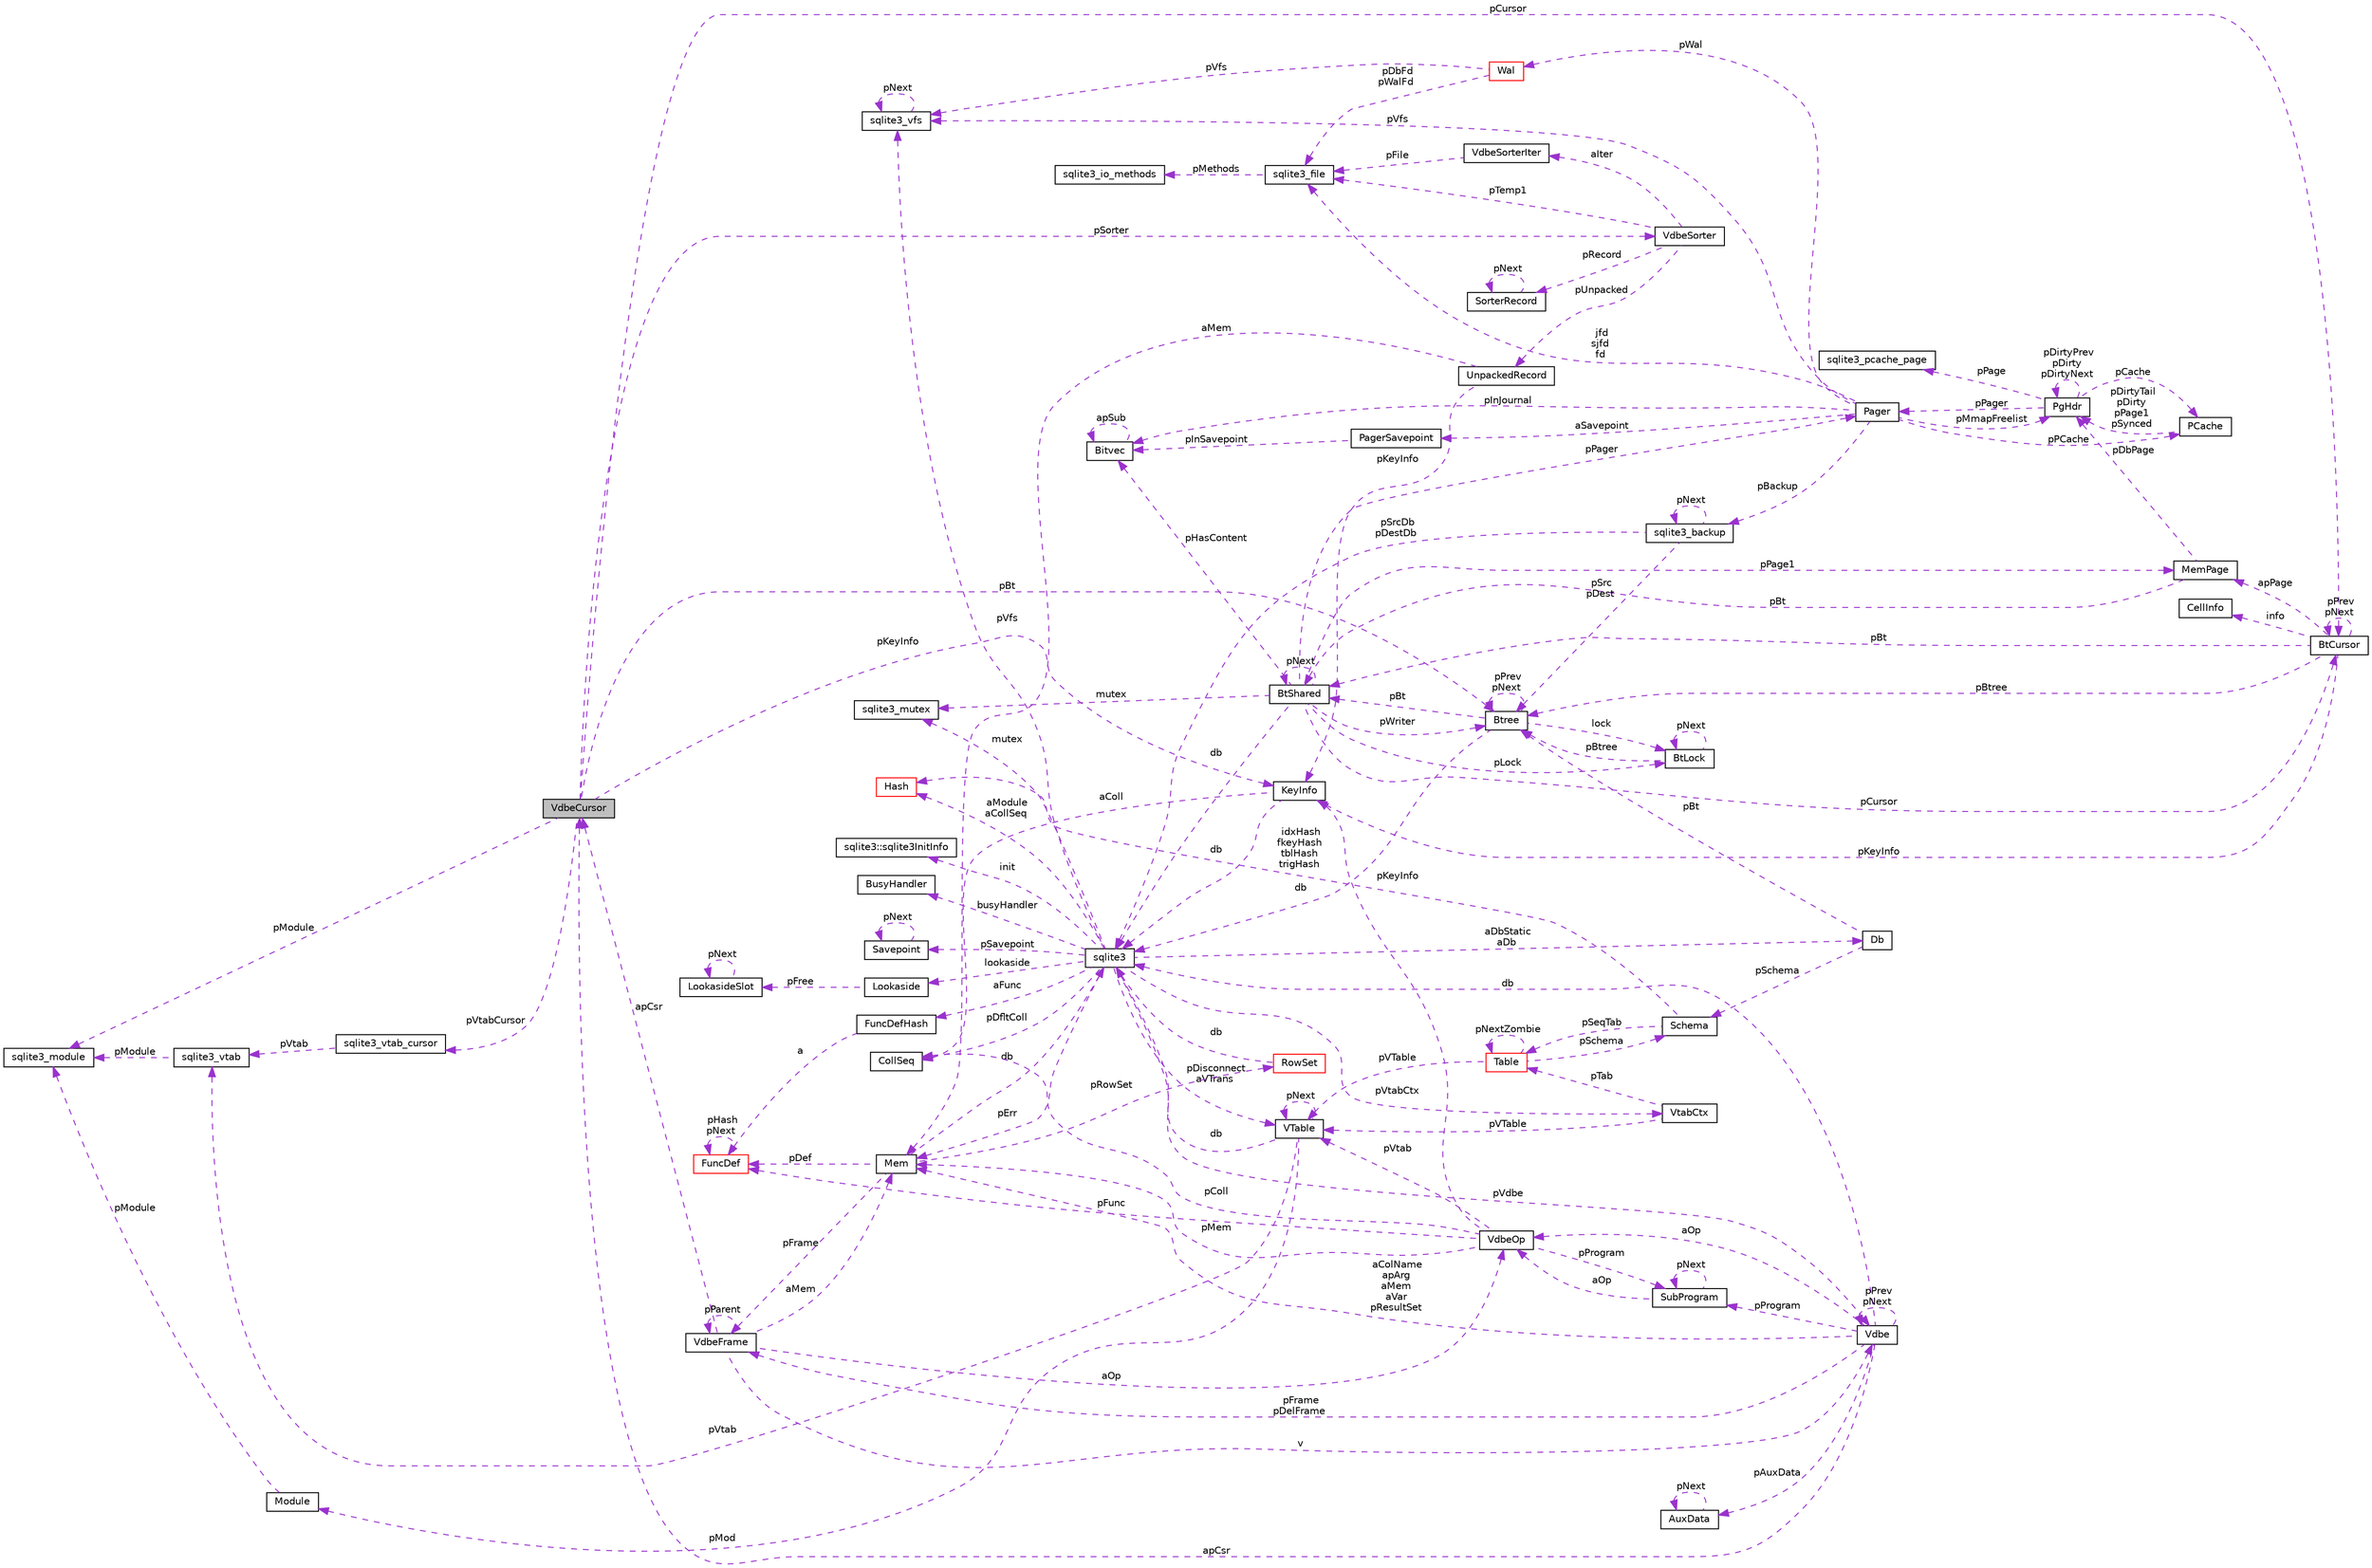 digraph G
{
 // INTERACTIVE_SVG=YES
  edge [fontname="Helvetica",fontsize="10",labelfontname="Helvetica",labelfontsize="10"];
  node [fontname="Helvetica",fontsize="10",shape=record];
  rankdir="LR";
  Node1 [label="VdbeCursor",height=0.2,width=0.4,color="black", fillcolor="grey75", style="filled" fontcolor="black"];
  Node2 -> Node1 [dir="back",color="darkorchid3",fontsize="10",style="dashed",label=" pCursor" ,fontname="Helvetica"];
  Node2 [label="BtCursor",height=0.2,width=0.4,color="black", fillcolor="white", style="filled",URL="$db/d2c/struct_bt_cursor.html"];
  Node2 -> Node2 [dir="back",color="darkorchid3",fontsize="10",style="dashed",label=" pPrev\npNext" ,fontname="Helvetica"];
  Node3 -> Node2 [dir="back",color="darkorchid3",fontsize="10",style="dashed",label=" info" ,fontname="Helvetica"];
  Node3 [label="CellInfo",height=0.2,width=0.4,color="black", fillcolor="white", style="filled",URL="$de/dbe/struct_cell_info.html"];
  Node4 -> Node2 [dir="back",color="darkorchid3",fontsize="10",style="dashed",label=" pBt" ,fontname="Helvetica"];
  Node4 [label="BtShared",height=0.2,width=0.4,color="black", fillcolor="white", style="filled",URL="$d3/d1f/struct_bt_shared.html"];
  Node2 -> Node4 [dir="back",color="darkorchid3",fontsize="10",style="dashed",label=" pCursor" ,fontname="Helvetica"];
  Node4 -> Node4 [dir="back",color="darkorchid3",fontsize="10",style="dashed",label=" pNext" ,fontname="Helvetica"];
  Node5 -> Node4 [dir="back",color="darkorchid3",fontsize="10",style="dashed",label=" db" ,fontname="Helvetica"];
  Node5 [label="sqlite3",height=0.2,width=0.4,color="black", fillcolor="white", style="filled",URL="$d9/dcd/structsqlite3.html"];
  Node6 -> Node5 [dir="back",color="darkorchid3",fontsize="10",style="dashed",label=" pErr" ,fontname="Helvetica"];
  Node6 [label="Mem",height=0.2,width=0.4,color="black", fillcolor="white", style="filled",URL="$df/d48/struct_mem.html"];
  Node5 -> Node6 [dir="back",color="darkorchid3",fontsize="10",style="dashed",label=" db" ,fontname="Helvetica"];
  Node7 -> Node6 [dir="back",color="darkorchid3",fontsize="10",style="dashed",label=" pFrame" ,fontname="Helvetica"];
  Node7 [label="VdbeFrame",height=0.2,width=0.4,color="black", fillcolor="white", style="filled",URL="$de/d74/struct_vdbe_frame.html"];
  Node6 -> Node7 [dir="back",color="darkorchid3",fontsize="10",style="dashed",label=" aMem" ,fontname="Helvetica"];
  Node8 -> Node7 [dir="back",color="darkorchid3",fontsize="10",style="dashed",label=" v" ,fontname="Helvetica"];
  Node8 [label="Vdbe",height=0.2,width=0.4,color="black", fillcolor="white", style="filled",URL="$db/df8/struct_vdbe.html"];
  Node8 -> Node8 [dir="back",color="darkorchid3",fontsize="10",style="dashed",label=" pPrev\npNext" ,fontname="Helvetica"];
  Node6 -> Node8 [dir="back",color="darkorchid3",fontsize="10",style="dashed",label=" aColName\napArg\naMem\naVar\npResultSet" ,fontname="Helvetica"];
  Node5 -> Node8 [dir="back",color="darkorchid3",fontsize="10",style="dashed",label=" db" ,fontname="Helvetica"];
  Node7 -> Node8 [dir="back",color="darkorchid3",fontsize="10",style="dashed",label=" pFrame\npDelFrame" ,fontname="Helvetica"];
  Node9 -> Node8 [dir="back",color="darkorchid3",fontsize="10",style="dashed",label=" pAuxData" ,fontname="Helvetica"];
  Node9 [label="AuxData",height=0.2,width=0.4,color="black", fillcolor="white", style="filled",URL="$d5/d59/struct_aux_data.html"];
  Node9 -> Node9 [dir="back",color="darkorchid3",fontsize="10",style="dashed",label=" pNext" ,fontname="Helvetica"];
  Node10 -> Node8 [dir="back",color="darkorchid3",fontsize="10",style="dashed",label=" pProgram" ,fontname="Helvetica"];
  Node10 [label="SubProgram",height=0.2,width=0.4,color="black", fillcolor="white", style="filled",URL="$d4/d16/struct_sub_program.html"];
  Node10 -> Node10 [dir="back",color="darkorchid3",fontsize="10",style="dashed",label=" pNext" ,fontname="Helvetica"];
  Node11 -> Node10 [dir="back",color="darkorchid3",fontsize="10",style="dashed",label=" aOp" ,fontname="Helvetica"];
  Node11 [label="VdbeOp",height=0.2,width=0.4,color="black", fillcolor="white", style="filled",URL="$d2/dd9/struct_vdbe_op.html"];
  Node6 -> Node11 [dir="back",color="darkorchid3",fontsize="10",style="dashed",label=" pMem" ,fontname="Helvetica"];
  Node12 -> Node11 [dir="back",color="darkorchid3",fontsize="10",style="dashed",label=" pColl" ,fontname="Helvetica"];
  Node12 [label="CollSeq",height=0.2,width=0.4,color="black", fillcolor="white", style="filled",URL="$d0/d7d/struct_coll_seq.html"];
  Node13 -> Node11 [dir="back",color="darkorchid3",fontsize="10",style="dashed",label=" pVtab" ,fontname="Helvetica"];
  Node13 [label="VTable",height=0.2,width=0.4,color="black", fillcolor="white", style="filled",URL="$db/d7e/struct_v_table.html"];
  Node5 -> Node13 [dir="back",color="darkorchid3",fontsize="10",style="dashed",label=" db" ,fontname="Helvetica"];
  Node13 -> Node13 [dir="back",color="darkorchid3",fontsize="10",style="dashed",label=" pNext" ,fontname="Helvetica"];
  Node14 -> Node13 [dir="back",color="darkorchid3",fontsize="10",style="dashed",label=" pMod" ,fontname="Helvetica"];
  Node14 [label="Module",height=0.2,width=0.4,color="black", fillcolor="white", style="filled",URL="$d0/d3b/struct_module.html"];
  Node15 -> Node14 [dir="back",color="darkorchid3",fontsize="10",style="dashed",label=" pModule" ,fontname="Helvetica"];
  Node15 [label="sqlite3_module",height=0.2,width=0.4,color="black", fillcolor="white", style="filled",URL="$dd/de4/structsqlite3__module.html"];
  Node16 -> Node13 [dir="back",color="darkorchid3",fontsize="10",style="dashed",label=" pVtab" ,fontname="Helvetica"];
  Node16 [label="sqlite3_vtab",height=0.2,width=0.4,color="black", fillcolor="white", style="filled",URL="$d3/d12/structsqlite3__vtab.html"];
  Node15 -> Node16 [dir="back",color="darkorchid3",fontsize="10",style="dashed",label=" pModule" ,fontname="Helvetica"];
  Node10 -> Node11 [dir="back",color="darkorchid3",fontsize="10",style="dashed",label=" pProgram" ,fontname="Helvetica"];
  Node17 -> Node11 [dir="back",color="darkorchid3",fontsize="10",style="dashed",label=" pKeyInfo" ,fontname="Helvetica"];
  Node17 [label="KeyInfo",height=0.2,width=0.4,color="black", fillcolor="white", style="filled",URL="$dc/d2f/struct_key_info.html"];
  Node5 -> Node17 [dir="back",color="darkorchid3",fontsize="10",style="dashed",label=" db" ,fontname="Helvetica"];
  Node12 -> Node17 [dir="back",color="darkorchid3",fontsize="10",style="dashed",label=" aColl" ,fontname="Helvetica"];
  Node18 -> Node11 [dir="back",color="darkorchid3",fontsize="10",style="dashed",label=" pFunc" ,fontname="Helvetica"];
  Node18 [label="FuncDef",height=0.2,width=0.4,color="red", fillcolor="white", style="filled",URL="$df/d38/struct_func_def.html"];
  Node18 -> Node18 [dir="back",color="darkorchid3",fontsize="10",style="dashed",label=" pHash\npNext" ,fontname="Helvetica"];
  Node1 -> Node8 [dir="back",color="darkorchid3",fontsize="10",style="dashed",label=" apCsr" ,fontname="Helvetica"];
  Node11 -> Node8 [dir="back",color="darkorchid3",fontsize="10",style="dashed",label=" aOp" ,fontname="Helvetica"];
  Node7 -> Node7 [dir="back",color="darkorchid3",fontsize="10",style="dashed",label=" pParent" ,fontname="Helvetica"];
  Node1 -> Node7 [dir="back",color="darkorchid3",fontsize="10",style="dashed",label=" apCsr" ,fontname="Helvetica"];
  Node11 -> Node7 [dir="back",color="darkorchid3",fontsize="10",style="dashed",label=" aOp" ,fontname="Helvetica"];
  Node19 -> Node6 [dir="back",color="darkorchid3",fontsize="10",style="dashed",label=" pRowSet" ,fontname="Helvetica"];
  Node19 [label="RowSet",height=0.2,width=0.4,color="red", fillcolor="white", style="filled",URL="$d5/d67/struct_row_set.html"];
  Node5 -> Node19 [dir="back",color="darkorchid3",fontsize="10",style="dashed",label=" db" ,fontname="Helvetica"];
  Node18 -> Node6 [dir="back",color="darkorchid3",fontsize="10",style="dashed",label=" pDef" ,fontname="Helvetica"];
  Node8 -> Node5 [dir="back",color="darkorchid3",fontsize="10",style="dashed",label=" pVdbe" ,fontname="Helvetica"];
  Node20 -> Node5 [dir="back",color="darkorchid3",fontsize="10",style="dashed",label=" pSavepoint" ,fontname="Helvetica"];
  Node20 [label="Savepoint",height=0.2,width=0.4,color="black", fillcolor="white", style="filled",URL="$db/dde/struct_savepoint.html"];
  Node20 -> Node20 [dir="back",color="darkorchid3",fontsize="10",style="dashed",label=" pNext" ,fontname="Helvetica"];
  Node21 -> Node5 [dir="back",color="darkorchid3",fontsize="10",style="dashed",label=" aFunc" ,fontname="Helvetica"];
  Node21 [label="FuncDefHash",height=0.2,width=0.4,color="black", fillcolor="white", style="filled",URL="$db/dfc/struct_func_def_hash.html"];
  Node18 -> Node21 [dir="back",color="darkorchid3",fontsize="10",style="dashed",label=" a" ,fontname="Helvetica"];
  Node22 -> Node5 [dir="back",color="darkorchid3",fontsize="10",style="dashed",label=" lookaside" ,fontname="Helvetica"];
  Node22 [label="Lookaside",height=0.2,width=0.4,color="black", fillcolor="white", style="filled",URL="$d4/d8a/struct_lookaside.html"];
  Node23 -> Node22 [dir="back",color="darkorchid3",fontsize="10",style="dashed",label=" pFree" ,fontname="Helvetica"];
  Node23 [label="LookasideSlot",height=0.2,width=0.4,color="black", fillcolor="white", style="filled",URL="$dd/d17/struct_lookaside_slot.html"];
  Node23 -> Node23 [dir="back",color="darkorchid3",fontsize="10",style="dashed",label=" pNext" ,fontname="Helvetica"];
  Node24 -> Node5 [dir="back",color="darkorchid3",fontsize="10",style="dashed",label=" mutex" ,fontname="Helvetica"];
  Node24 [label="sqlite3_mutex",height=0.2,width=0.4,color="black", fillcolor="white", style="filled",URL="$d5/d3c/structsqlite3__mutex.html"];
  Node25 -> Node5 [dir="back",color="darkorchid3",fontsize="10",style="dashed",label=" pVfs" ,fontname="Helvetica"];
  Node25 [label="sqlite3_vfs",height=0.2,width=0.4,color="black", fillcolor="white", style="filled",URL="$d3/d36/structsqlite3__vfs.html"];
  Node25 -> Node25 [dir="back",color="darkorchid3",fontsize="10",style="dashed",label=" pNext" ,fontname="Helvetica"];
  Node26 -> Node5 [dir="back",color="darkorchid3",fontsize="10",style="dashed",label=" init" ,fontname="Helvetica"];
  Node26 [label="sqlite3::sqlite3InitInfo",height=0.2,width=0.4,color="black", fillcolor="white", style="filled",URL="$d7/d84/structsqlite3_1_1sqlite3_init_info.html"];
  Node27 -> Node5 [dir="back",color="darkorchid3",fontsize="10",style="dashed",label=" busyHandler" ,fontname="Helvetica"];
  Node27 [label="BusyHandler",height=0.2,width=0.4,color="black", fillcolor="white", style="filled",URL="$d4/d89/struct_busy_handler.html"];
  Node28 -> Node5 [dir="back",color="darkorchid3",fontsize="10",style="dashed",label=" pVtabCtx" ,fontname="Helvetica"];
  Node28 [label="VtabCtx",height=0.2,width=0.4,color="black", fillcolor="white", style="filled",URL="$de/dae/struct_vtab_ctx.html"];
  Node13 -> Node28 [dir="back",color="darkorchid3",fontsize="10",style="dashed",label=" pVTable" ,fontname="Helvetica"];
  Node29 -> Node28 [dir="back",color="darkorchid3",fontsize="10",style="dashed",label=" pTab" ,fontname="Helvetica"];
  Node29 [label="Table",height=0.2,width=0.4,color="red", fillcolor="white", style="filled",URL="$d5/d0d/struct_table.html"];
  Node30 -> Node29 [dir="back",color="darkorchid3",fontsize="10",style="dashed",label=" pSchema" ,fontname="Helvetica"];
  Node30 [label="Schema",height=0.2,width=0.4,color="black", fillcolor="white", style="filled",URL="$df/d15/struct_schema.html"];
  Node29 -> Node30 [dir="back",color="darkorchid3",fontsize="10",style="dashed",label=" pSeqTab" ,fontname="Helvetica"];
  Node31 -> Node30 [dir="back",color="darkorchid3",fontsize="10",style="dashed",label=" idxHash\nfkeyHash\ntblHash\ntrigHash" ,fontname="Helvetica"];
  Node31 [label="Hash",height=0.2,width=0.4,color="red", fillcolor="white", style="filled",URL="$d2/d7a/struct_hash.html"];
  Node13 -> Node29 [dir="back",color="darkorchid3",fontsize="10",style="dashed",label=" pVTable" ,fontname="Helvetica"];
  Node29 -> Node29 [dir="back",color="darkorchid3",fontsize="10",style="dashed",label=" pNextZombie" ,fontname="Helvetica"];
  Node12 -> Node5 [dir="back",color="darkorchid3",fontsize="10",style="dashed",label=" pDfltColl" ,fontname="Helvetica"];
  Node13 -> Node5 [dir="back",color="darkorchid3",fontsize="10",style="dashed",label=" pDisconnect\naVTrans" ,fontname="Helvetica"];
  Node32 -> Node5 [dir="back",color="darkorchid3",fontsize="10",style="dashed",label=" aDbStatic\naDb" ,fontname="Helvetica"];
  Node32 [label="Db",height=0.2,width=0.4,color="black", fillcolor="white", style="filled",URL="$db/dd1/struct_db.html"];
  Node30 -> Node32 [dir="back",color="darkorchid3",fontsize="10",style="dashed",label=" pSchema" ,fontname="Helvetica"];
  Node33 -> Node32 [dir="back",color="darkorchid3",fontsize="10",style="dashed",label=" pBt" ,fontname="Helvetica"];
  Node33 [label="Btree",height=0.2,width=0.4,color="black", fillcolor="white", style="filled",URL="$d9/d90/struct_btree.html"];
  Node4 -> Node33 [dir="back",color="darkorchid3",fontsize="10",style="dashed",label=" pBt" ,fontname="Helvetica"];
  Node5 -> Node33 [dir="back",color="darkorchid3",fontsize="10",style="dashed",label=" db" ,fontname="Helvetica"];
  Node34 -> Node33 [dir="back",color="darkorchid3",fontsize="10",style="dashed",label=" lock" ,fontname="Helvetica"];
  Node34 [label="BtLock",height=0.2,width=0.4,color="black", fillcolor="white", style="filled",URL="$d1/d28/struct_bt_lock.html"];
  Node34 -> Node34 [dir="back",color="darkorchid3",fontsize="10",style="dashed",label=" pNext" ,fontname="Helvetica"];
  Node33 -> Node34 [dir="back",color="darkorchid3",fontsize="10",style="dashed",label=" pBtree" ,fontname="Helvetica"];
  Node33 -> Node33 [dir="back",color="darkorchid3",fontsize="10",style="dashed",label=" pPrev\npNext" ,fontname="Helvetica"];
  Node31 -> Node5 [dir="back",color="darkorchid3",fontsize="10",style="dashed",label=" aModule\naCollSeq" ,fontname="Helvetica"];
  Node35 -> Node4 [dir="back",color="darkorchid3",fontsize="10",style="dashed",label=" pHasContent" ,fontname="Helvetica"];
  Node35 [label="Bitvec",height=0.2,width=0.4,color="black", fillcolor="white", style="filled",URL="$d1/d89/struct_bitvec.html"];
  Node35 -> Node35 [dir="back",color="darkorchid3",fontsize="10",style="dashed",label=" apSub" ,fontname="Helvetica"];
  Node24 -> Node4 [dir="back",color="darkorchid3",fontsize="10",style="dashed",label=" mutex" ,fontname="Helvetica"];
  Node34 -> Node4 [dir="back",color="darkorchid3",fontsize="10",style="dashed",label=" pLock" ,fontname="Helvetica"];
  Node36 -> Node4 [dir="back",color="darkorchid3",fontsize="10",style="dashed",label=" pPage1" ,fontname="Helvetica"];
  Node36 [label="MemPage",height=0.2,width=0.4,color="black", fillcolor="white", style="filled",URL="$d8/d9f/struct_mem_page.html"];
  Node4 -> Node36 [dir="back",color="darkorchid3",fontsize="10",style="dashed",label=" pBt" ,fontname="Helvetica"];
  Node37 -> Node36 [dir="back",color="darkorchid3",fontsize="10",style="dashed",label=" pDbPage" ,fontname="Helvetica"];
  Node37 [label="PgHdr",height=0.2,width=0.4,color="black", fillcolor="white", style="filled",URL="$d7/de5/struct_pg_hdr.html"];
  Node38 -> Node37 [dir="back",color="darkorchid3",fontsize="10",style="dashed",label=" pPage" ,fontname="Helvetica"];
  Node38 [label="sqlite3_pcache_page",height=0.2,width=0.4,color="black", fillcolor="white", style="filled",URL="$d8/d72/structsqlite3__pcache__page.html"];
  Node39 -> Node37 [dir="back",color="darkorchid3",fontsize="10",style="dashed",label=" pCache" ,fontname="Helvetica"];
  Node39 [label="PCache",height=0.2,width=0.4,color="black", fillcolor="white", style="filled",URL="$d3/d3e/struct_p_cache.html"];
  Node37 -> Node39 [dir="back",color="darkorchid3",fontsize="10",style="dashed",label=" pDirtyTail\npDirty\npPage1\npSynced" ,fontname="Helvetica"];
  Node37 -> Node37 [dir="back",color="darkorchid3",fontsize="10",style="dashed",label=" pDirtyPrev\npDirty\npDirtyNext" ,fontname="Helvetica"];
  Node40 -> Node37 [dir="back",color="darkorchid3",fontsize="10",style="dashed",label=" pPager" ,fontname="Helvetica"];
  Node40 [label="Pager",height=0.2,width=0.4,color="black", fillcolor="white", style="filled",URL="$d0/dba/struct_pager.html"];
  Node39 -> Node40 [dir="back",color="darkorchid3",fontsize="10",style="dashed",label=" pPCache" ,fontname="Helvetica"];
  Node41 -> Node40 [dir="back",color="darkorchid3",fontsize="10",style="dashed",label=" pBackup" ,fontname="Helvetica"];
  Node41 [label="sqlite3_backup",height=0.2,width=0.4,color="black", fillcolor="white", style="filled",URL="$d4/da8/structsqlite3__backup.html"];
  Node41 -> Node41 [dir="back",color="darkorchid3",fontsize="10",style="dashed",label=" pNext" ,fontname="Helvetica"];
  Node5 -> Node41 [dir="back",color="darkorchid3",fontsize="10",style="dashed",label=" pSrcDb\npDestDb" ,fontname="Helvetica"];
  Node33 -> Node41 [dir="back",color="darkorchid3",fontsize="10",style="dashed",label=" pSrc\npDest" ,fontname="Helvetica"];
  Node35 -> Node40 [dir="back",color="darkorchid3",fontsize="10",style="dashed",label=" pInJournal" ,fontname="Helvetica"];
  Node42 -> Node40 [dir="back",color="darkorchid3",fontsize="10",style="dashed",label=" jfd\nsjfd\nfd" ,fontname="Helvetica"];
  Node42 [label="sqlite3_file",height=0.2,width=0.4,color="black", fillcolor="white", style="filled",URL="$db/db0/structsqlite3__file.html"];
  Node43 -> Node42 [dir="back",color="darkorchid3",fontsize="10",style="dashed",label=" pMethods" ,fontname="Helvetica"];
  Node43 [label="sqlite3_io_methods",height=0.2,width=0.4,color="black", fillcolor="white", style="filled",URL="$d9/df3/structsqlite3__io__methods.html"];
  Node25 -> Node40 [dir="back",color="darkorchid3",fontsize="10",style="dashed",label=" pVfs" ,fontname="Helvetica"];
  Node37 -> Node40 [dir="back",color="darkorchid3",fontsize="10",style="dashed",label=" pMmapFreelist" ,fontname="Helvetica"];
  Node44 -> Node40 [dir="back",color="darkorchid3",fontsize="10",style="dashed",label=" pWal" ,fontname="Helvetica"];
  Node44 [label="Wal",height=0.2,width=0.4,color="red", fillcolor="white", style="filled",URL="$d6/d4d/struct_wal.html"];
  Node42 -> Node44 [dir="back",color="darkorchid3",fontsize="10",style="dashed",label=" pDbFd\npWalFd" ,fontname="Helvetica"];
  Node25 -> Node44 [dir="back",color="darkorchid3",fontsize="10",style="dashed",label=" pVfs" ,fontname="Helvetica"];
  Node45 -> Node40 [dir="back",color="darkorchid3",fontsize="10",style="dashed",label=" aSavepoint" ,fontname="Helvetica"];
  Node45 [label="PagerSavepoint",height=0.2,width=0.4,color="black", fillcolor="white", style="filled",URL="$de/deb/struct_pager_savepoint.html"];
  Node35 -> Node45 [dir="back",color="darkorchid3",fontsize="10",style="dashed",label=" pInSavepoint" ,fontname="Helvetica"];
  Node33 -> Node4 [dir="back",color="darkorchid3",fontsize="10",style="dashed",label=" pWriter" ,fontname="Helvetica"];
  Node40 -> Node4 [dir="back",color="darkorchid3",fontsize="10",style="dashed",label=" pPager" ,fontname="Helvetica"];
  Node36 -> Node2 [dir="back",color="darkorchid3",fontsize="10",style="dashed",label=" apPage" ,fontname="Helvetica"];
  Node17 -> Node2 [dir="back",color="darkorchid3",fontsize="10",style="dashed",label=" pKeyInfo" ,fontname="Helvetica"];
  Node33 -> Node2 [dir="back",color="darkorchid3",fontsize="10",style="dashed",label=" pBtree" ,fontname="Helvetica"];
  Node15 -> Node1 [dir="back",color="darkorchid3",fontsize="10",style="dashed",label=" pModule" ,fontname="Helvetica"];
  Node46 -> Node1 [dir="back",color="darkorchid3",fontsize="10",style="dashed",label=" pVtabCursor" ,fontname="Helvetica"];
  Node46 [label="sqlite3_vtab_cursor",height=0.2,width=0.4,color="black", fillcolor="white", style="filled",URL="$d3/d17/structsqlite3__vtab__cursor.html"];
  Node16 -> Node46 [dir="back",color="darkorchid3",fontsize="10",style="dashed",label=" pVtab" ,fontname="Helvetica"];
  Node47 -> Node1 [dir="back",color="darkorchid3",fontsize="10",style="dashed",label=" pSorter" ,fontname="Helvetica"];
  Node47 [label="VdbeSorter",height=0.2,width=0.4,color="black", fillcolor="white", style="filled",URL="$d3/d85/struct_vdbe_sorter.html"];
  Node48 -> Node47 [dir="back",color="darkorchid3",fontsize="10",style="dashed",label=" aIter" ,fontname="Helvetica"];
  Node48 [label="VdbeSorterIter",height=0.2,width=0.4,color="black", fillcolor="white", style="filled",URL="$df/dcd/struct_vdbe_sorter_iter.html"];
  Node42 -> Node48 [dir="back",color="darkorchid3",fontsize="10",style="dashed",label=" pFile" ,fontname="Helvetica"];
  Node42 -> Node47 [dir="back",color="darkorchid3",fontsize="10",style="dashed",label=" pTemp1" ,fontname="Helvetica"];
  Node49 -> Node47 [dir="back",color="darkorchid3",fontsize="10",style="dashed",label=" pRecord" ,fontname="Helvetica"];
  Node49 [label="SorterRecord",height=0.2,width=0.4,color="black", fillcolor="white", style="filled",URL="$da/d71/struct_sorter_record.html"];
  Node49 -> Node49 [dir="back",color="darkorchid3",fontsize="10",style="dashed",label=" pNext" ,fontname="Helvetica"];
  Node50 -> Node47 [dir="back",color="darkorchid3",fontsize="10",style="dashed",label=" pUnpacked" ,fontname="Helvetica"];
  Node50 [label="UnpackedRecord",height=0.2,width=0.4,color="black", fillcolor="white", style="filled",URL="$d9/d48/struct_unpacked_record.html"];
  Node6 -> Node50 [dir="back",color="darkorchid3",fontsize="10",style="dashed",label=" aMem" ,fontname="Helvetica"];
  Node17 -> Node50 [dir="back",color="darkorchid3",fontsize="10",style="dashed",label=" pKeyInfo" ,fontname="Helvetica"];
  Node17 -> Node1 [dir="back",color="darkorchid3",fontsize="10",style="dashed",label=" pKeyInfo" ,fontname="Helvetica"];
  Node33 -> Node1 [dir="back",color="darkorchid3",fontsize="10",style="dashed",label=" pBt" ,fontname="Helvetica"];
}
